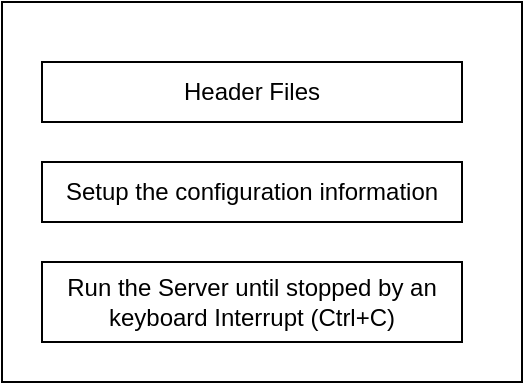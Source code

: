 <mxfile version="14.5.1" type="github">
  <diagram id="5YsEo3V4YOLxfJX5qnM3" name="Page-1">
    <mxGraphModel dx="1350" dy="804" grid="1" gridSize="10" guides="1" tooltips="1" connect="1" arrows="1" fold="1" page="1" pageScale="1" pageWidth="850" pageHeight="1100" math="0" shadow="0">
      <root>
        <mxCell id="0" />
        <mxCell id="1" parent="0" />
        <mxCell id="Xof1aFgPI4b9zUl3U5y1-1" value="" style="rounded=0;whiteSpace=wrap;html=1;" vertex="1" parent="1">
          <mxGeometry x="310" y="160" width="260" height="190" as="geometry" />
        </mxCell>
        <mxCell id="Xof1aFgPI4b9zUl3U5y1-2" value="Header Files" style="rounded=0;whiteSpace=wrap;html=1;" vertex="1" parent="1">
          <mxGeometry x="330" y="190" width="210" height="30" as="geometry" />
        </mxCell>
        <mxCell id="Xof1aFgPI4b9zUl3U5y1-3" value="Setup the configuration information" style="rounded=0;whiteSpace=wrap;html=1;" vertex="1" parent="1">
          <mxGeometry x="330" y="240" width="210" height="30" as="geometry" />
        </mxCell>
        <mxCell id="Xof1aFgPI4b9zUl3U5y1-4" value="Run the Server until stopped by an keyboard Interrupt (Ctrl+C)" style="rounded=0;whiteSpace=wrap;html=1;" vertex="1" parent="1">
          <mxGeometry x="330" y="290" width="210" height="40" as="geometry" />
        </mxCell>
      </root>
    </mxGraphModel>
  </diagram>
</mxfile>
